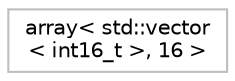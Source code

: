 digraph "Graphical Class Hierarchy"
{
 // LATEX_PDF_SIZE
  bgcolor="transparent";
  edge [fontname="Helvetica",fontsize="10",labelfontname="Helvetica",labelfontsize="10"];
  node [fontname="Helvetica",fontsize="10",shape=record];
  rankdir="LR";
  Node0 [label="array\< std::vector\l\< int16_t \>, 16 \>",height=0.2,width=0.4,color="grey75",tooltip=" "];
}
